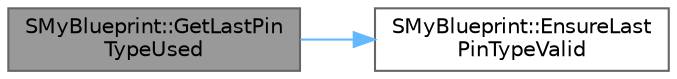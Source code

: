 digraph "SMyBlueprint::GetLastPinTypeUsed"
{
 // INTERACTIVE_SVG=YES
 // LATEX_PDF_SIZE
  bgcolor="transparent";
  edge [fontname=Helvetica,fontsize=10,labelfontname=Helvetica,labelfontsize=10];
  node [fontname=Helvetica,fontsize=10,shape=box,height=0.2,width=0.4];
  rankdir="LR";
  Node1 [id="Node000001",label="SMyBlueprint::GetLastPin\lTypeUsed",height=0.2,width=0.4,color="gray40", fillcolor="grey60", style="filled", fontcolor="black",tooltip="Gets the last pin type selected by this widget, or by the function editor."];
  Node1 -> Node2 [id="edge1_Node000001_Node000002",color="steelblue1",style="solid",tooltip=" "];
  Node2 [id="Node000002",label="SMyBlueprint::EnsureLast\lPinTypeValid",height=0.2,width=0.4,color="grey40", fillcolor="white", style="filled",URL="$d0/d94/classSMyBlueprint.html#ac2837720785826f1bbf572a507eb5255",tooltip=" "];
}

